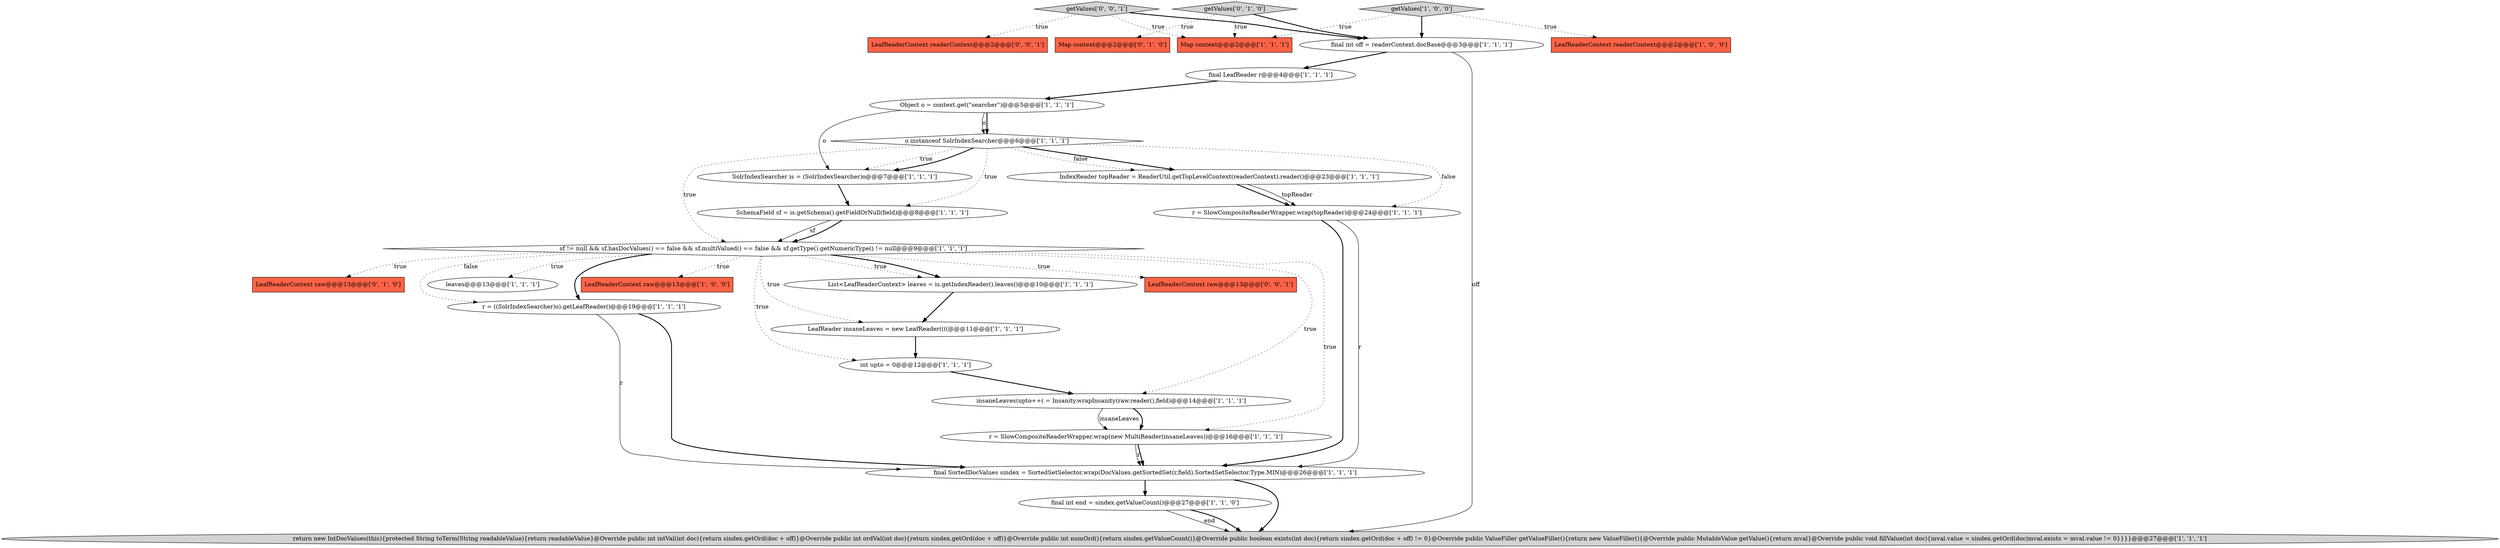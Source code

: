 digraph {
26 [style = filled, label = "getValues['0', '0', '1']", fillcolor = lightgray, shape = diamond image = "AAA0AAABBB3BBB"];
8 [style = filled, label = "int upto = 0@@@12@@@['1', '1', '1']", fillcolor = white, shape = ellipse image = "AAA0AAABBB1BBB"];
10 [style = filled, label = "r = SlowCompositeReaderWrapper.wrap(new MultiReader(insaneLeaves))@@@16@@@['1', '1', '1']", fillcolor = white, shape = ellipse image = "AAA0AAABBB1BBB"];
0 [style = filled, label = "final LeafReader r@@@4@@@['1', '1', '1']", fillcolor = white, shape = ellipse image = "AAA0AAABBB1BBB"];
12 [style = filled, label = "insaneLeaves(upto++( = Insanity.wrapInsanity(raw.reader(),field)@@@14@@@['1', '1', '1']", fillcolor = white, shape = ellipse image = "AAA0AAABBB1BBB"];
7 [style = filled, label = "sf != null && sf.hasDocValues() == false && sf.multiValued() == false && sf.getType().getNumericType() != null@@@9@@@['1', '1', '1']", fillcolor = white, shape = diamond image = "AAA0AAABBB1BBB"];
22 [style = filled, label = "IndexReader topReader = ReaderUtil.getTopLevelContext(readerContext).reader()@@@23@@@['1', '1', '1']", fillcolor = white, shape = ellipse image = "AAA0AAABBB1BBB"];
27 [style = filled, label = "LeafReaderContext raw@@@13@@@['0', '0', '1']", fillcolor = tomato, shape = box image = "AAA0AAABBB3BBB"];
25 [style = filled, label = "getValues['0', '1', '0']", fillcolor = lightgray, shape = diamond image = "AAA0AAABBB2BBB"];
16 [style = filled, label = "getValues['1', '0', '0']", fillcolor = lightgray, shape = diamond image = "AAA0AAABBB1BBB"];
15 [style = filled, label = "r = SlowCompositeReaderWrapper.wrap(topReader)@@@24@@@['1', '1', '1']", fillcolor = white, shape = ellipse image = "AAA0AAABBB1BBB"];
20 [style = filled, label = "Object o = context.get(\"searcher\")@@@5@@@['1', '1', '1']", fillcolor = white, shape = ellipse image = "AAA0AAABBB1BBB"];
28 [style = filled, label = "LeafReaderContext readerContext@@@2@@@['0', '0', '1']", fillcolor = tomato, shape = box image = "AAA0AAABBB3BBB"];
1 [style = filled, label = "SchemaField sf = is.getSchema().getFieldOrNull(field)@@@8@@@['1', '1', '1']", fillcolor = white, shape = ellipse image = "AAA0AAABBB1BBB"];
9 [style = filled, label = "final int off = readerContext.docBase@@@3@@@['1', '1', '1']", fillcolor = white, shape = ellipse image = "AAA0AAABBB1BBB"];
4 [style = filled, label = "r = ((SolrIndexSearcher)o).getLeafReader()@@@19@@@['1', '1', '1']", fillcolor = white, shape = ellipse image = "AAA0AAABBB1BBB"];
24 [style = filled, label = "LeafReaderContext raw@@@13@@@['0', '1', '0']", fillcolor = tomato, shape = box image = "AAA0AAABBB2BBB"];
2 [style = filled, label = "List<LeafReaderContext> leaves = is.getIndexReader().leaves()@@@10@@@['1', '1', '1']", fillcolor = white, shape = ellipse image = "AAA0AAABBB1BBB"];
6 [style = filled, label = "LeafReaderContext readerContext@@@2@@@['1', '0', '0']", fillcolor = tomato, shape = box image = "AAA0AAABBB1BBB"];
11 [style = filled, label = "SolrIndexSearcher is = (SolrIndexSearcher)o@@@7@@@['1', '1', '1']", fillcolor = white, shape = ellipse image = "AAA0AAABBB1BBB"];
17 [style = filled, label = "leaves@@@13@@@['1', '1', '1']", fillcolor = white, shape = ellipse image = "AAA0AAABBB1BBB"];
14 [style = filled, label = "Map context@@@2@@@['1', '1', '1']", fillcolor = tomato, shape = box image = "AAA0AAABBB1BBB"];
3 [style = filled, label = "LeafReader insaneLeaves = new LeafReader((((@@@11@@@['1', '1', '1']", fillcolor = white, shape = ellipse image = "AAA0AAABBB1BBB"];
18 [style = filled, label = "return new IntDocValues(this){protected String toTerm(String readableValue){return readableValue}@Override public int intVal(int doc){return sindex.getOrd(doc + off)}@Override public int ordVal(int doc){return sindex.getOrd(doc + off)}@Override public int numOrd(){return sindex.getValueCount()}@Override public boolean exists(int doc){return sindex.getOrd(doc + off) != 0}@Override public ValueFiller getValueFiller(){return new ValueFiller(){@Override public MutableValue getValue(){return mval}@Override public void fillValue(int doc){mval.value = sindex.getOrd(doc)mval.exists = mval.value != 0}}}}@@@27@@@['1', '1', '1']", fillcolor = lightgray, shape = ellipse image = "AAA0AAABBB1BBB"];
21 [style = filled, label = "final int end = sindex.getValueCount()@@@27@@@['1', '1', '0']", fillcolor = white, shape = ellipse image = "AAA0AAABBB1BBB"];
5 [style = filled, label = "LeafReaderContext raw@@@13@@@['1', '0', '0']", fillcolor = tomato, shape = box image = "AAA0AAABBB1BBB"];
23 [style = filled, label = "Map context@@@2@@@['0', '1', '0']", fillcolor = tomato, shape = box image = "AAA0AAABBB2BBB"];
13 [style = filled, label = "final SortedDocValues sindex = SortedSetSelector.wrap(DocValues.getSortedSet(r,field),SortedSetSelector.Type.MIN)@@@26@@@['1', '1', '1']", fillcolor = white, shape = ellipse image = "AAA0AAABBB1BBB"];
19 [style = filled, label = "o instanceof SolrIndexSearcher@@@6@@@['1', '1', '1']", fillcolor = white, shape = diamond image = "AAA0AAABBB1BBB"];
7->2 [style = dotted, label="true"];
9->18 [style = solid, label="off"];
26->28 [style = dotted, label="true"];
8->12 [style = bold, label=""];
7->17 [style = dotted, label="true"];
13->21 [style = bold, label=""];
15->13 [style = solid, label="r"];
20->11 [style = solid, label="o"];
4->13 [style = solid, label="r"];
7->8 [style = dotted, label="true"];
7->12 [style = dotted, label="true"];
7->10 [style = dotted, label="true"];
19->15 [style = dotted, label="false"];
16->14 [style = dotted, label="true"];
19->22 [style = bold, label=""];
11->1 [style = bold, label=""];
9->0 [style = bold, label=""];
22->15 [style = bold, label=""];
7->27 [style = dotted, label="true"];
26->9 [style = bold, label=""];
19->7 [style = dotted, label="true"];
13->18 [style = bold, label=""];
20->19 [style = bold, label=""];
2->3 [style = bold, label=""];
20->19 [style = solid, label="o"];
21->18 [style = solid, label="end"];
7->5 [style = dotted, label="true"];
16->6 [style = dotted, label="true"];
12->10 [style = bold, label=""];
0->20 [style = bold, label=""];
25->14 [style = dotted, label="true"];
19->11 [style = dotted, label="true"];
19->11 [style = bold, label=""];
10->13 [style = bold, label=""];
10->13 [style = solid, label="r"];
7->4 [style = bold, label=""];
21->18 [style = bold, label=""];
7->4 [style = dotted, label="false"];
26->14 [style = dotted, label="true"];
3->8 [style = bold, label=""];
15->13 [style = bold, label=""];
25->9 [style = bold, label=""];
19->1 [style = dotted, label="true"];
7->24 [style = dotted, label="true"];
4->13 [style = bold, label=""];
19->22 [style = dotted, label="false"];
22->15 [style = solid, label="topReader"];
1->7 [style = bold, label=""];
1->7 [style = solid, label="sf"];
7->3 [style = dotted, label="true"];
25->23 [style = dotted, label="true"];
12->10 [style = solid, label="insaneLeaves"];
16->9 [style = bold, label=""];
7->2 [style = bold, label=""];
}

